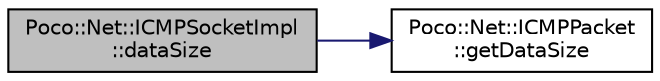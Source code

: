 digraph "Poco::Net::ICMPSocketImpl::dataSize"
{
 // LATEX_PDF_SIZE
  edge [fontname="Helvetica",fontsize="10",labelfontname="Helvetica",labelfontsize="10"];
  node [fontname="Helvetica",fontsize="10",shape=record];
  rankdir="LR";
  Node1 [label="Poco::Net::ICMPSocketImpl\l::dataSize",height=0.2,width=0.4,color="black", fillcolor="grey75", style="filled", fontcolor="black",tooltip=" "];
  Node1 -> Node2 [color="midnightblue",fontsize="10",style="solid"];
  Node2 [label="Poco::Net::ICMPPacket\l::getDataSize",height=0.2,width=0.4,color="black", fillcolor="white", style="filled",URL="$classPoco_1_1Net_1_1ICMPPacket.html#a466675b3b8d1854d8d30eb5edc38a510",tooltip="Sets data size."];
}
